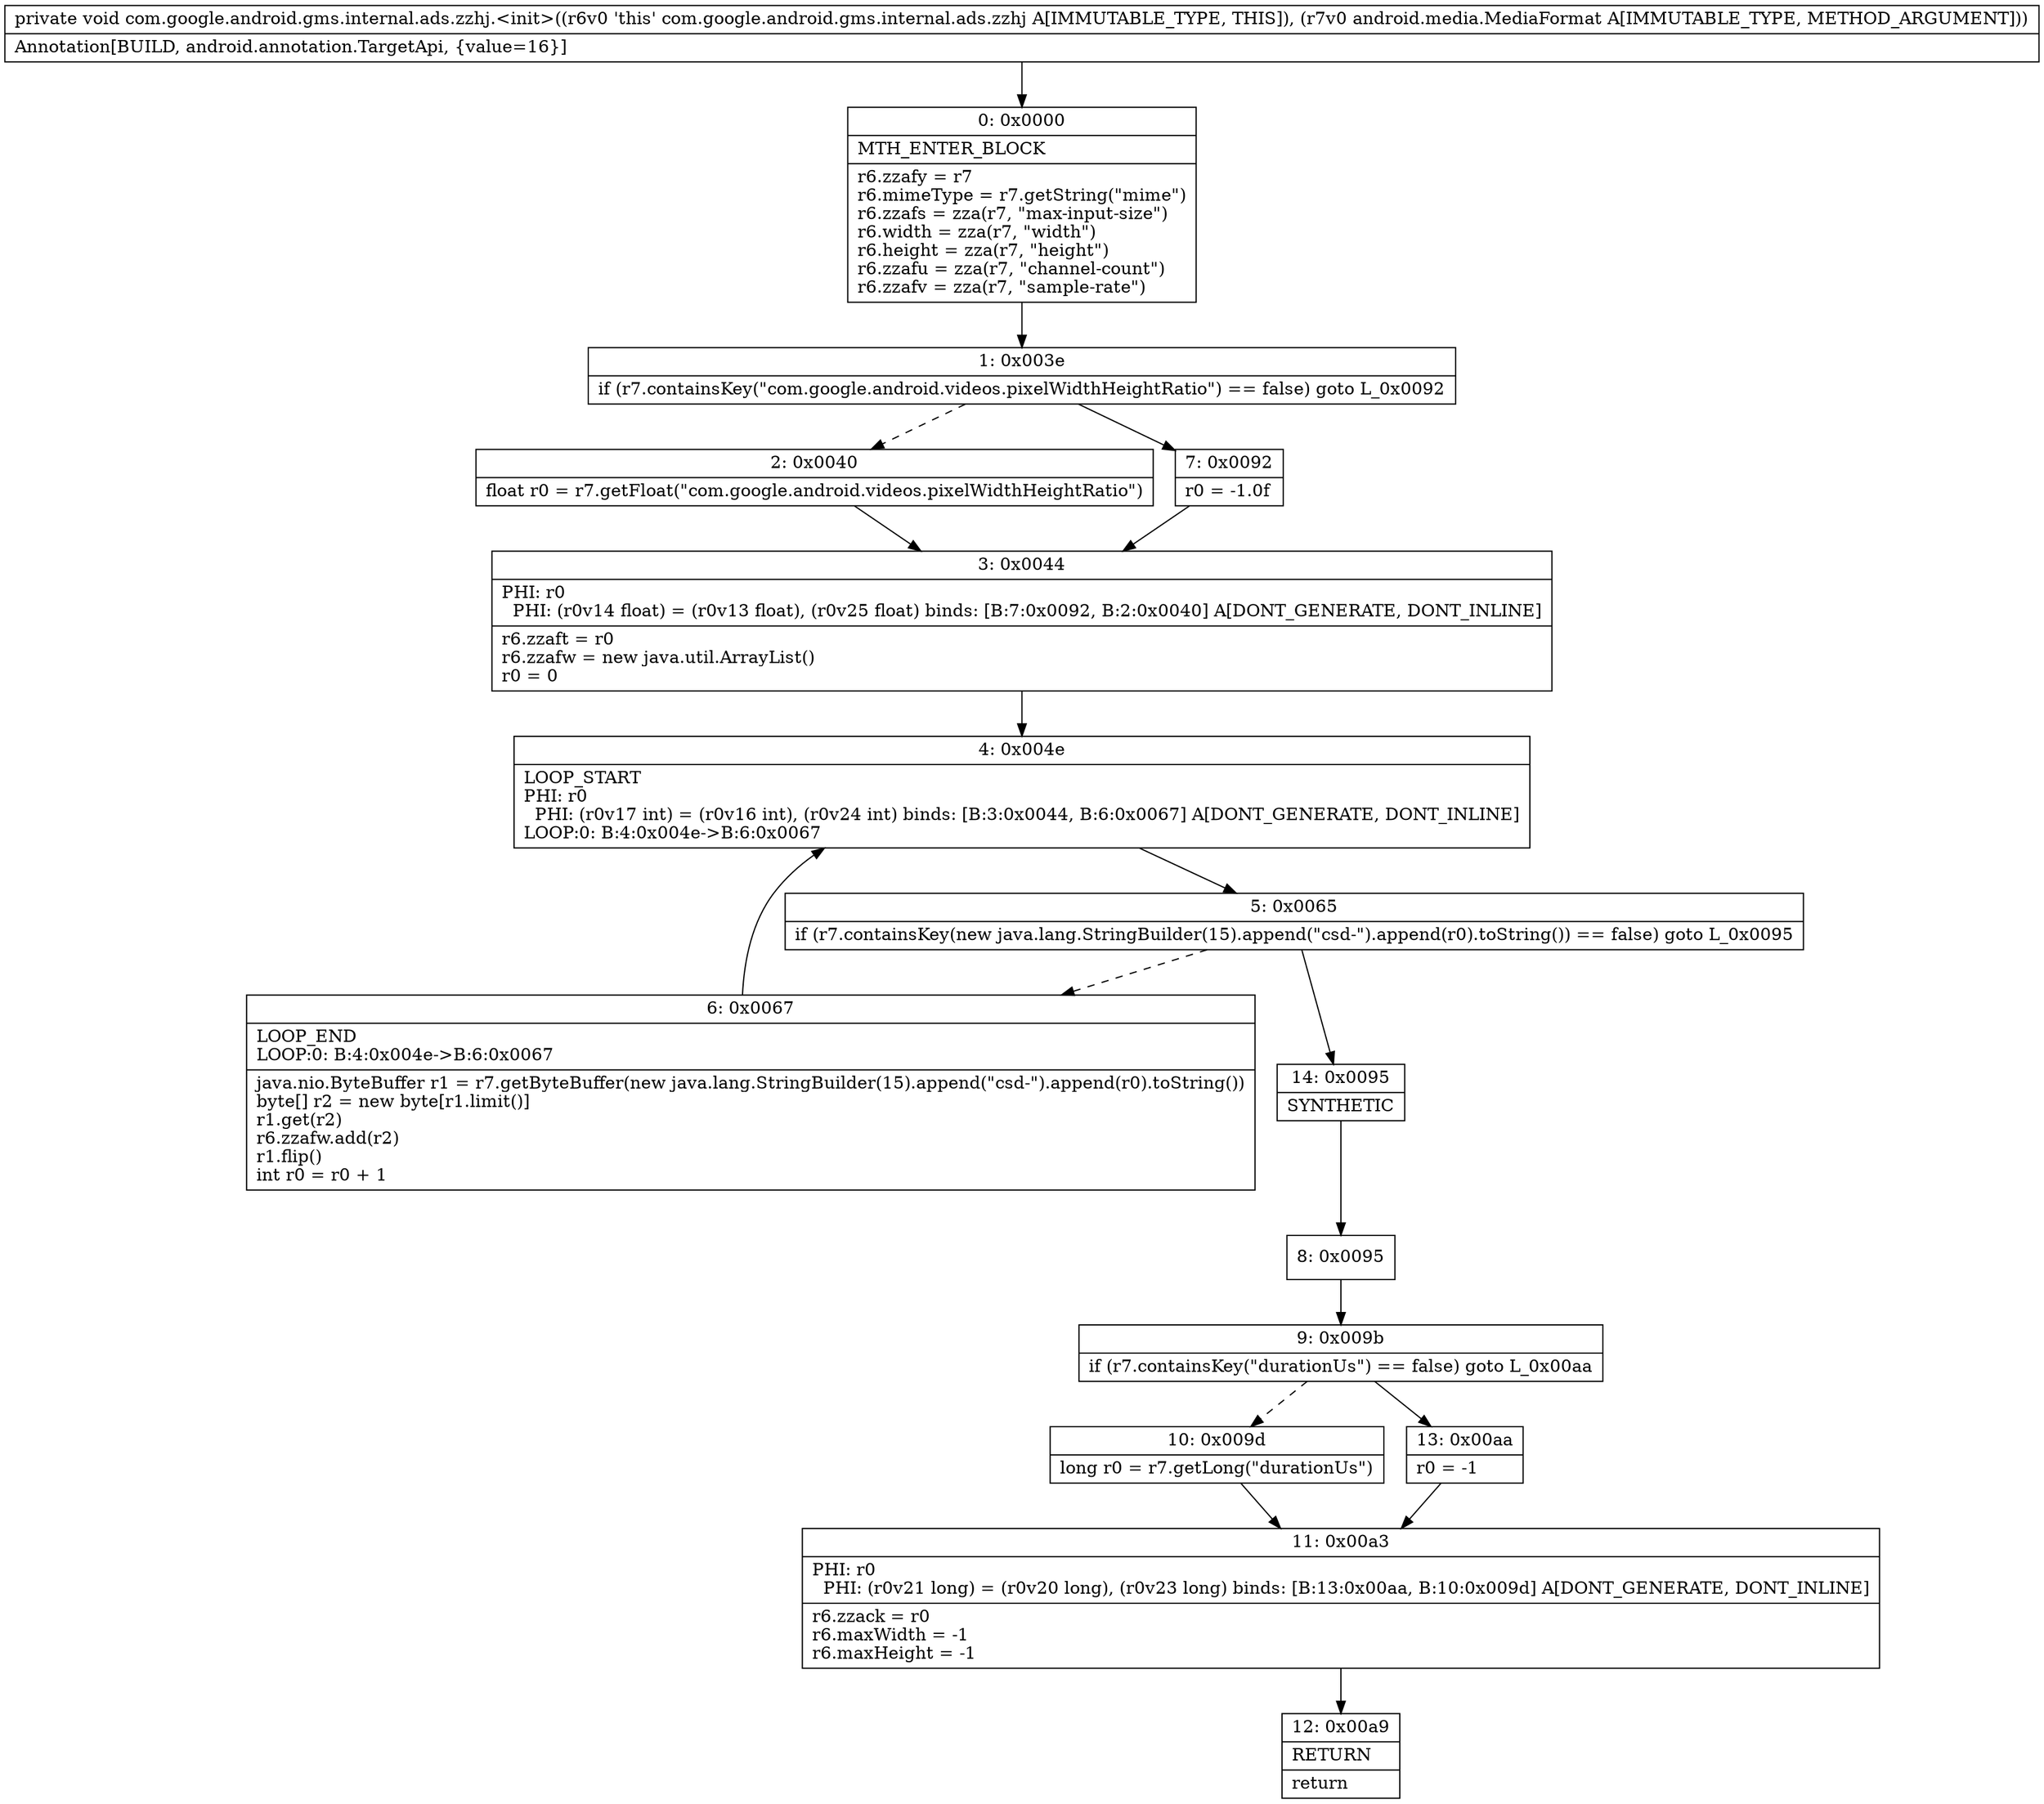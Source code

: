 digraph "CFG forcom.google.android.gms.internal.ads.zzhj.\<init\>(Landroid\/media\/MediaFormat;)V" {
Node_0 [shape=record,label="{0\:\ 0x0000|MTH_ENTER_BLOCK\l|r6.zzafy = r7\lr6.mimeType = r7.getString(\"mime\")\lr6.zzafs = zza(r7, \"max\-input\-size\")\lr6.width = zza(r7, \"width\")\lr6.height = zza(r7, \"height\")\lr6.zzafu = zza(r7, \"channel\-count\")\lr6.zzafv = zza(r7, \"sample\-rate\")\l}"];
Node_1 [shape=record,label="{1\:\ 0x003e|if (r7.containsKey(\"com.google.android.videos.pixelWidthHeightRatio\") == false) goto L_0x0092\l}"];
Node_2 [shape=record,label="{2\:\ 0x0040|float r0 = r7.getFloat(\"com.google.android.videos.pixelWidthHeightRatio\")\l}"];
Node_3 [shape=record,label="{3\:\ 0x0044|PHI: r0 \l  PHI: (r0v14 float) = (r0v13 float), (r0v25 float) binds: [B:7:0x0092, B:2:0x0040] A[DONT_GENERATE, DONT_INLINE]\l|r6.zzaft = r0\lr6.zzafw = new java.util.ArrayList()\lr0 = 0\l}"];
Node_4 [shape=record,label="{4\:\ 0x004e|LOOP_START\lPHI: r0 \l  PHI: (r0v17 int) = (r0v16 int), (r0v24 int) binds: [B:3:0x0044, B:6:0x0067] A[DONT_GENERATE, DONT_INLINE]\lLOOP:0: B:4:0x004e\-\>B:6:0x0067\l}"];
Node_5 [shape=record,label="{5\:\ 0x0065|if (r7.containsKey(new java.lang.StringBuilder(15).append(\"csd\-\").append(r0).toString()) == false) goto L_0x0095\l}"];
Node_6 [shape=record,label="{6\:\ 0x0067|LOOP_END\lLOOP:0: B:4:0x004e\-\>B:6:0x0067\l|java.nio.ByteBuffer r1 = r7.getByteBuffer(new java.lang.StringBuilder(15).append(\"csd\-\").append(r0).toString())\lbyte[] r2 = new byte[r1.limit()]\lr1.get(r2)\lr6.zzafw.add(r2)\lr1.flip()\lint r0 = r0 + 1\l}"];
Node_7 [shape=record,label="{7\:\ 0x0092|r0 = \-1.0f\l}"];
Node_8 [shape=record,label="{8\:\ 0x0095}"];
Node_9 [shape=record,label="{9\:\ 0x009b|if (r7.containsKey(\"durationUs\") == false) goto L_0x00aa\l}"];
Node_10 [shape=record,label="{10\:\ 0x009d|long r0 = r7.getLong(\"durationUs\")\l}"];
Node_11 [shape=record,label="{11\:\ 0x00a3|PHI: r0 \l  PHI: (r0v21 long) = (r0v20 long), (r0v23 long) binds: [B:13:0x00aa, B:10:0x009d] A[DONT_GENERATE, DONT_INLINE]\l|r6.zzack = r0\lr6.maxWidth = \-1\lr6.maxHeight = \-1\l}"];
Node_12 [shape=record,label="{12\:\ 0x00a9|RETURN\l|return\l}"];
Node_13 [shape=record,label="{13\:\ 0x00aa|r0 = \-1\l}"];
Node_14 [shape=record,label="{14\:\ 0x0095|SYNTHETIC\l}"];
MethodNode[shape=record,label="{private void com.google.android.gms.internal.ads.zzhj.\<init\>((r6v0 'this' com.google.android.gms.internal.ads.zzhj A[IMMUTABLE_TYPE, THIS]), (r7v0 android.media.MediaFormat A[IMMUTABLE_TYPE, METHOD_ARGUMENT]))  | Annotation[BUILD, android.annotation.TargetApi, \{value=16\}]\l}"];
MethodNode -> Node_0;
Node_0 -> Node_1;
Node_1 -> Node_2[style=dashed];
Node_1 -> Node_7;
Node_2 -> Node_3;
Node_3 -> Node_4;
Node_4 -> Node_5;
Node_5 -> Node_6[style=dashed];
Node_5 -> Node_14;
Node_6 -> Node_4;
Node_7 -> Node_3;
Node_8 -> Node_9;
Node_9 -> Node_10[style=dashed];
Node_9 -> Node_13;
Node_10 -> Node_11;
Node_11 -> Node_12;
Node_13 -> Node_11;
Node_14 -> Node_8;
}

